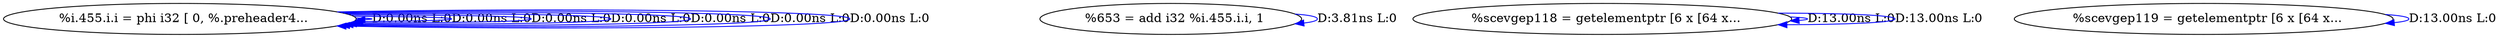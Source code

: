 digraph {
Node0x4182ae0[label="  %i.455.i.i = phi i32 [ 0, %.preheader4..."];
Node0x4182ae0 -> Node0x4182ae0[label="D:0.00ns L:0",color=blue];
Node0x4182ae0 -> Node0x4182ae0[label="D:0.00ns L:0",color=blue];
Node0x4182ae0 -> Node0x4182ae0[label="D:0.00ns L:0",color=blue];
Node0x4182ae0 -> Node0x4182ae0[label="D:0.00ns L:0",color=blue];
Node0x4182ae0 -> Node0x4182ae0[label="D:0.00ns L:0",color=blue];
Node0x4182ae0 -> Node0x4182ae0[label="D:0.00ns L:0",color=blue];
Node0x4182ae0 -> Node0x4182ae0[label="D:0.00ns L:0",color=blue];
Node0x4182c20[label="  %653 = add i32 %i.455.i.i, 1"];
Node0x4182c20 -> Node0x4182c20[label="D:3.81ns L:0",color=blue];
Node0x4182d60[label="  %scevgep118 = getelementptr [6 x [64 x..."];
Node0x4182d60 -> Node0x4182d60[label="D:13.00ns L:0",color=blue];
Node0x4182d60 -> Node0x4182d60[label="D:13.00ns L:0",color=blue];
Node0x4182ea0[label="  %scevgep119 = getelementptr [6 x [64 x..."];
Node0x4182ea0 -> Node0x4182ea0[label="D:13.00ns L:0",color=blue];
}

